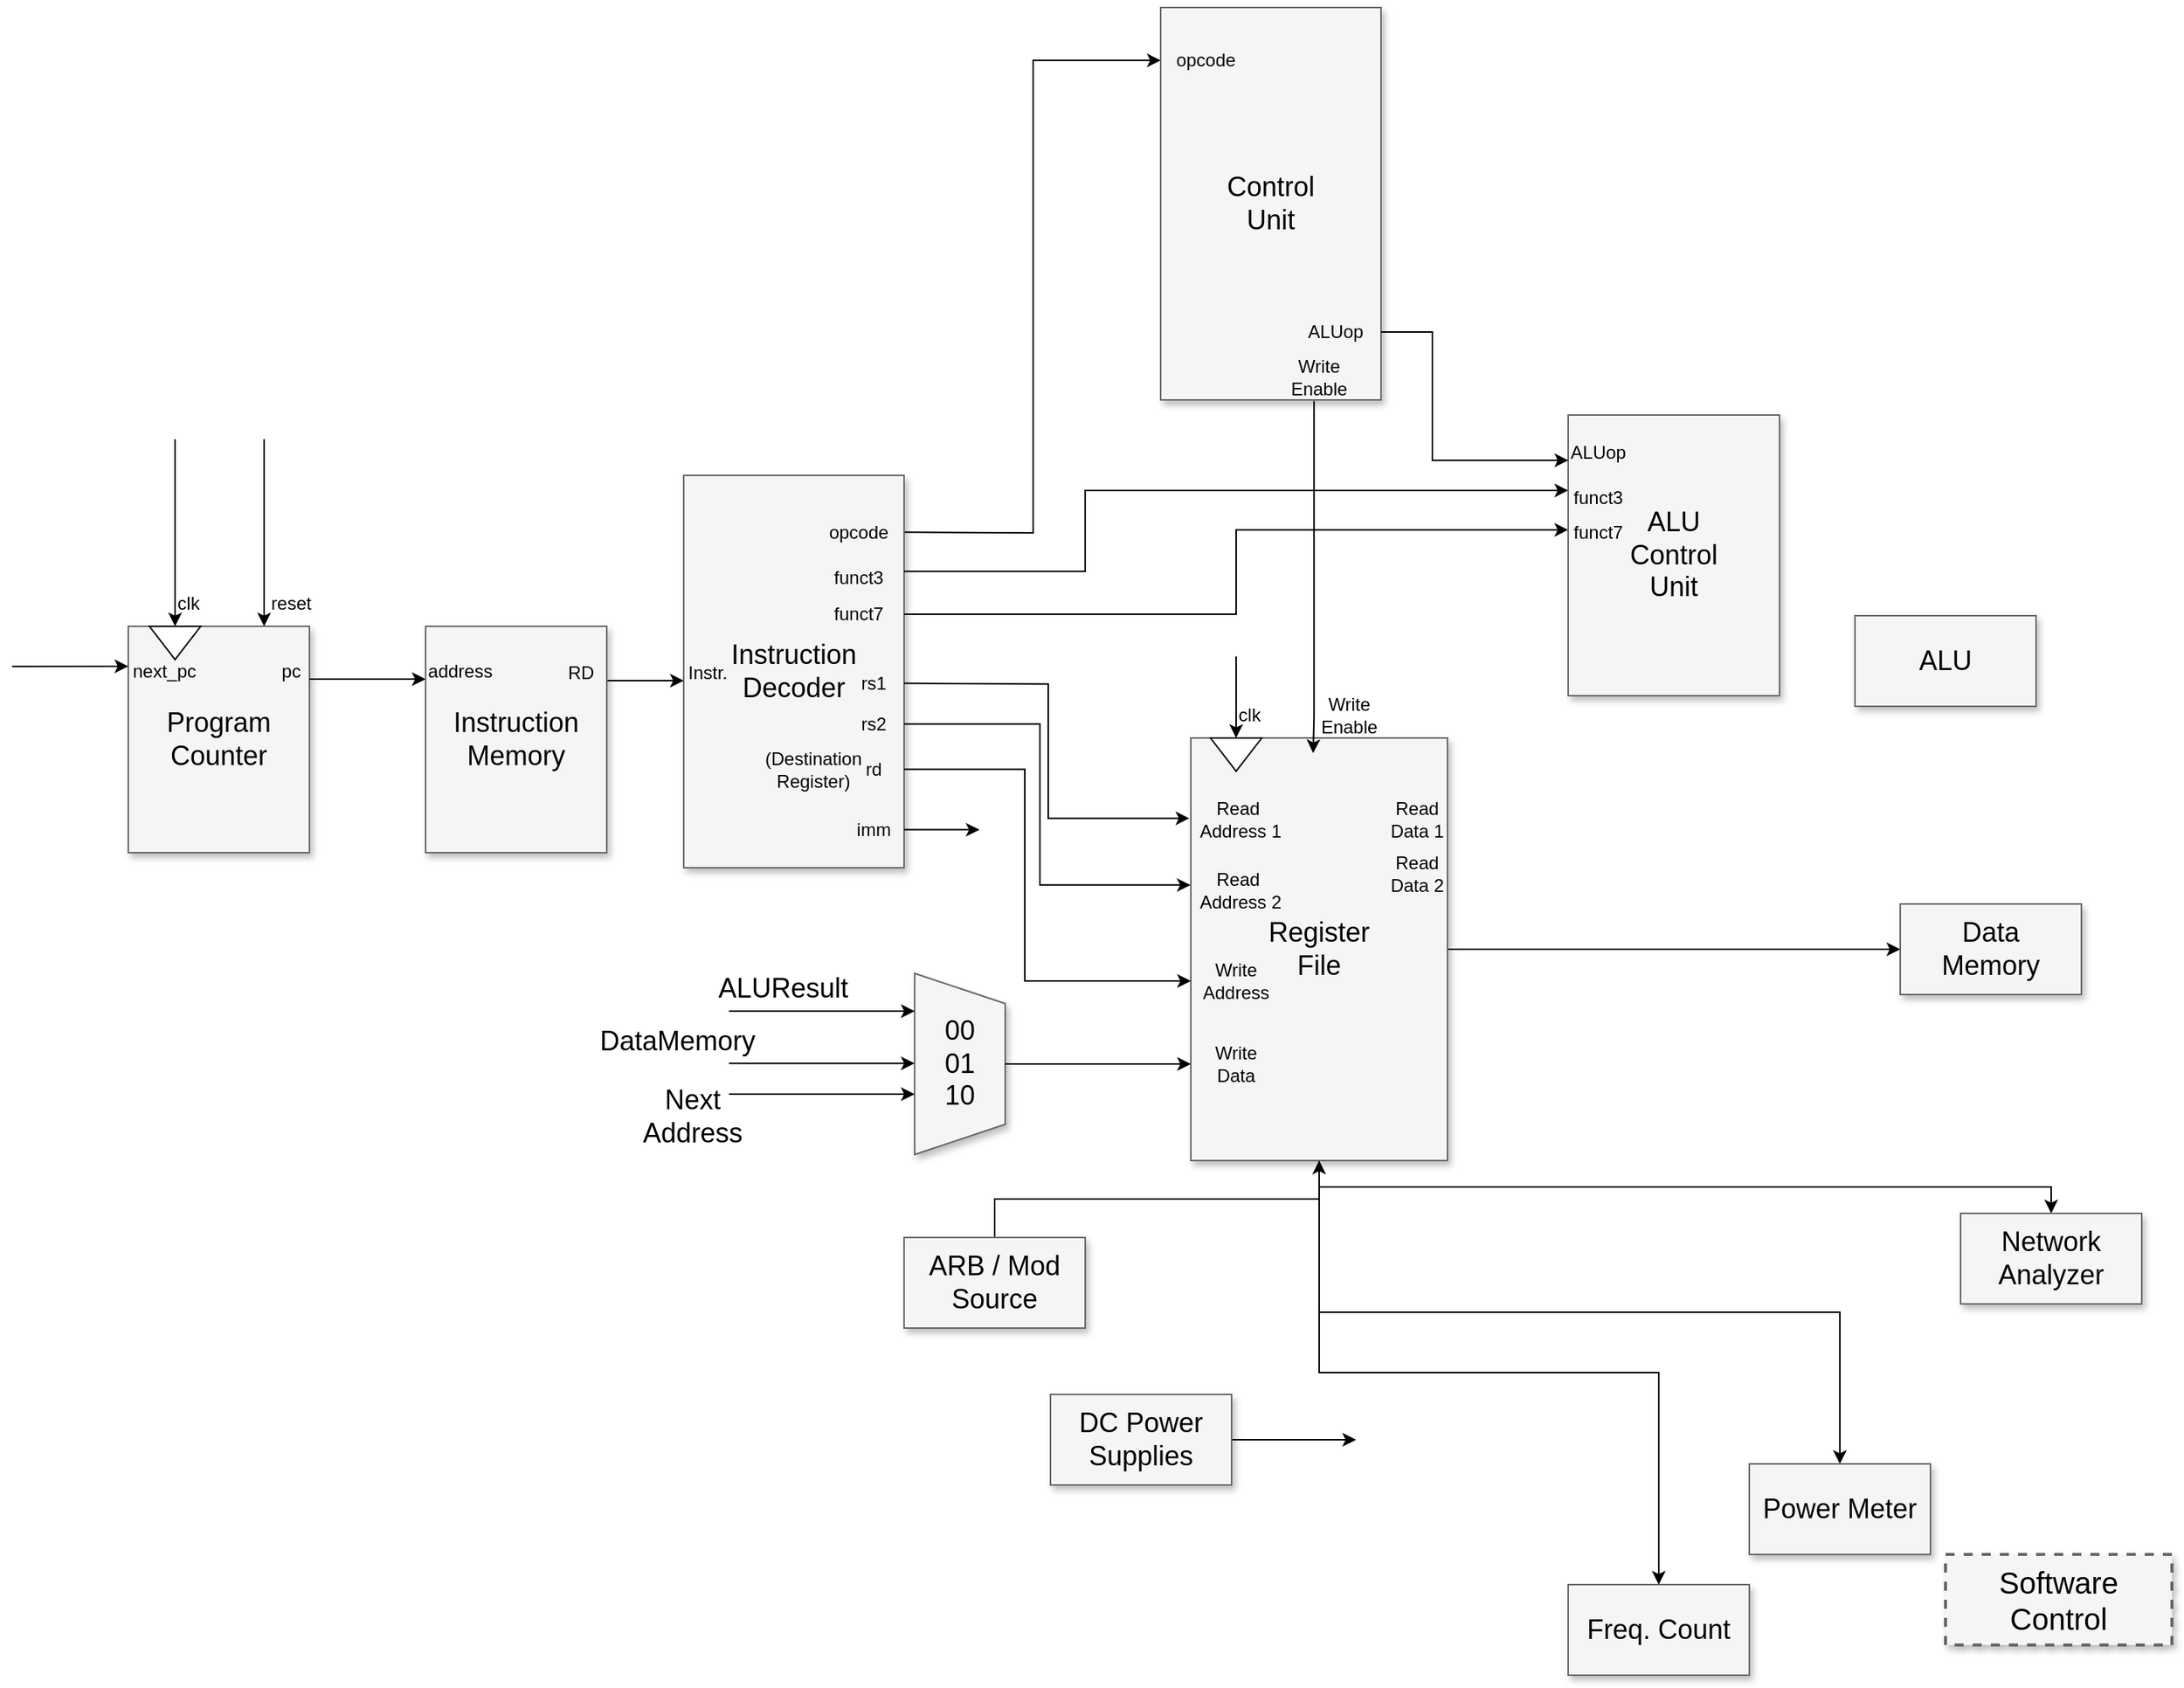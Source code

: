 <mxfile version="25.0.3">
  <diagram name="Page-1" id="90a13364-a465-7bf4-72fc-28e22215d7a0">
    <mxGraphModel dx="893" dy="5920" grid="1" gridSize="10" guides="1" tooltips="1" connect="1" arrows="1" fold="1" page="1" pageScale="1.5" pageWidth="4681" pageHeight="3300" background="none" math="0" shadow="0">
      <root>
        <mxCell id="0" style=";html=1;" />
        <mxCell id="1" style=";html=1;" parent="0" />
        <mxCell id="3a17f1ce550125da-1" value="Software Control" style="whiteSpace=wrap;html=1;shadow=1;fontSize=20;fillColor=#f5f5f5;strokeColor=#666666;strokeWidth=2;dashed=1;" parent="1" vertex="1">
          <mxGeometry x="1700" y="1025" width="150" height="60" as="geometry" />
        </mxCell>
        <mxCell id="3a17f1ce550125da-13" style="edgeStyle=elbowEdgeStyle;rounded=0;html=1;startArrow=none;startFill=0;jettySize=auto;orthogonalLoop=1;fontSize=18;elbow=vertical;" parent="1" source="3a17f1ce550125da-2" target="3a17f1ce550125da-4" edge="1">
          <mxGeometry relative="1" as="geometry" />
        </mxCell>
        <mxCell id="3a17f1ce550125da-14" style="edgeStyle=elbowEdgeStyle;rounded=0;html=1;startArrow=none;startFill=0;jettySize=auto;orthogonalLoop=1;fontSize=18;elbow=vertical;" parent="1" source="3a17f1ce550125da-2" target="3a17f1ce550125da-5" edge="1">
          <mxGeometry relative="1" as="geometry" />
        </mxCell>
        <mxCell id="3a17f1ce550125da-15" style="edgeStyle=elbowEdgeStyle;rounded=0;html=1;startArrow=none;startFill=0;jettySize=auto;orthogonalLoop=1;fontSize=18;elbow=vertical;" parent="1" source="3a17f1ce550125da-2" target="3a17f1ce550125da-6" edge="1">
          <mxGeometry relative="1" as="geometry" />
        </mxCell>
        <mxCell id="3a17f1ce550125da-16" style="edgeStyle=elbowEdgeStyle;rounded=0;html=1;startArrow=none;startFill=0;jettySize=auto;orthogonalLoop=1;fontSize=18;elbow=vertical;" parent="1" source="3a17f1ce550125da-2" target="3a17f1ce550125da-7" edge="1">
          <mxGeometry relative="1" as="geometry" />
        </mxCell>
        <mxCell id="3a17f1ce550125da-2" value="Register&lt;div&gt;File&lt;/div&gt;" style="whiteSpace=wrap;html=1;shadow=1;fontSize=18;fillColor=#f5f5f5;strokeColor=#666666;" parent="1" vertex="1">
          <mxGeometry x="1200" y="484" width="170" height="280" as="geometry" />
        </mxCell>
        <mxCell id="3a17f1ce550125da-4" value="Data&lt;div&gt;Memory&lt;/div&gt;" style="whiteSpace=wrap;html=1;shadow=1;fontSize=18;fillColor=#f5f5f5;strokeColor=#666666;" parent="1" vertex="1">
          <mxGeometry x="1670" y="594" width="120" height="60" as="geometry" />
        </mxCell>
        <mxCell id="3a17f1ce550125da-5" value="Network Analyzer" style="whiteSpace=wrap;html=1;shadow=1;fontSize=18;fillColor=#f5f5f5;strokeColor=#666666;" parent="1" vertex="1">
          <mxGeometry x="1710" y="799" width="120" height="60" as="geometry" />
        </mxCell>
        <mxCell id="3a17f1ce550125da-6" value="Power Meter" style="whiteSpace=wrap;html=1;shadow=1;fontSize=18;fillColor=#f5f5f5;strokeColor=#666666;" parent="1" vertex="1">
          <mxGeometry x="1570" y="965" width="120" height="60" as="geometry" />
        </mxCell>
        <mxCell id="3a17f1ce550125da-7" value="Freq. Count" style="whiteSpace=wrap;html=1;shadow=1;fontSize=18;fillColor=#f5f5f5;strokeColor=#666666;" parent="1" vertex="1">
          <mxGeometry x="1450" y="1045" width="120" height="60" as="geometry" />
        </mxCell>
        <mxCell id="3a17f1ce550125da-20" style="edgeStyle=elbowEdgeStyle;rounded=0;html=1;startArrow=none;startFill=0;jettySize=auto;orthogonalLoop=1;fontSize=18;elbow=vertical;" parent="1" source="0RyyWnerKbfPe0gcl8zv-1" edge="1">
          <mxGeometry relative="1" as="geometry">
            <Array as="points">
              <mxPoint x="856" y="446" />
              <mxPoint x="973" y="480" />
            </Array>
            <mxPoint x="864" y="446" as="targetPoint" />
          </mxGeometry>
        </mxCell>
        <mxCell id="3a17f1ce550125da-8" value="Program&lt;div&gt;Counter&lt;/div&gt;" style="whiteSpace=wrap;html=1;shadow=1;fontSize=18;fillColor=#f5f5f5;strokeColor=#666666;" parent="1" vertex="1">
          <mxGeometry x="496" y="410" width="120" height="150" as="geometry" />
        </mxCell>
        <mxCell id="3a17f1ce550125da-21" style="edgeStyle=elbowEdgeStyle;rounded=0;html=1;startArrow=none;startFill=0;jettySize=auto;orthogonalLoop=1;fontSize=18;elbow=vertical;" parent="1" source="3a17f1ce550125da-9" target="3a17f1ce550125da-2" edge="1">
          <mxGeometry relative="1" as="geometry" />
        </mxCell>
        <mxCell id="3a17f1ce550125da-9" value="ARB / Mod Source" style="whiteSpace=wrap;html=1;shadow=1;fontSize=18;fillColor=#f5f5f5;strokeColor=#666666;" parent="1" vertex="1">
          <mxGeometry x="1010" y="815" width="120" height="60" as="geometry" />
        </mxCell>
        <mxCell id="3a17f1ce550125da-18" style="edgeStyle=elbowEdgeStyle;rounded=0;html=1;startArrow=none;startFill=0;jettySize=auto;orthogonalLoop=1;fontSize=18;elbow=vertical;" parent="1" source="3a17f1ce550125da-11" edge="1">
          <mxGeometry relative="1" as="geometry">
            <mxPoint x="1309.5" y="949" as="targetPoint" />
          </mxGeometry>
        </mxCell>
        <mxCell id="3a17f1ce550125da-11" value="DC Power Supplies" style="whiteSpace=wrap;html=1;shadow=1;fontSize=18;fillColor=#f5f5f5;strokeColor=#666666;" parent="1" vertex="1">
          <mxGeometry x="1107" y="919" width="120" height="60" as="geometry" />
        </mxCell>
        <mxCell id="0RyyWnerKbfPe0gcl8zv-2" value="" style="edgeStyle=elbowEdgeStyle;rounded=0;html=1;startArrow=none;startFill=0;jettySize=auto;orthogonalLoop=1;fontSize=18;elbow=vertical;" parent="1" edge="1">
          <mxGeometry relative="1" as="geometry">
            <Array as="points" />
            <mxPoint x="616" y="445.0" as="sourcePoint" />
            <mxPoint x="693" y="445.0" as="targetPoint" />
          </mxGeometry>
        </mxCell>
        <mxCell id="0RyyWnerKbfPe0gcl8zv-1" value="Instruction&lt;div&gt;Memory&lt;/div&gt;" style="whiteSpace=wrap;html=1;shadow=1;fontSize=18;fillColor=#f5f5f5;strokeColor=#666666;" parent="1" vertex="1">
          <mxGeometry x="693" y="410" width="120" height="150" as="geometry" />
        </mxCell>
        <mxCell id="0RyyWnerKbfPe0gcl8zv-3" value="address" style="text;html=1;align=center;verticalAlign=middle;whiteSpace=wrap;rounded=0;" parent="1" vertex="1">
          <mxGeometry x="686" y="425" width="60" height="30" as="geometry" />
        </mxCell>
        <mxCell id="0RyyWnerKbfPe0gcl8zv-4" value="RD" style="text;html=1;align=center;verticalAlign=middle;whiteSpace=wrap;rounded=0;" parent="1" vertex="1">
          <mxGeometry x="766" y="426" width="60" height="30" as="geometry" />
        </mxCell>
        <mxCell id="0RyyWnerKbfPe0gcl8zv-6" value="" style="edgeStyle=elbowEdgeStyle;rounded=0;html=1;startArrow=none;startFill=0;jettySize=auto;orthogonalLoop=1;fontSize=18;elbow=vertical;" parent="1" edge="1">
          <mxGeometry relative="1" as="geometry">
            <Array as="points" />
            <mxPoint x="419" y="436.67" as="sourcePoint" />
            <mxPoint x="496" y="436.67" as="targetPoint" />
          </mxGeometry>
        </mxCell>
        <mxCell id="0RyyWnerKbfPe0gcl8zv-7" value="next_pc" style="text;html=1;align=center;verticalAlign=middle;whiteSpace=wrap;rounded=0;" parent="1" vertex="1">
          <mxGeometry x="490" y="425" width="60" height="30" as="geometry" />
        </mxCell>
        <mxCell id="0RyyWnerKbfPe0gcl8zv-8" value="pc" style="text;html=1;align=center;verticalAlign=middle;whiteSpace=wrap;rounded=0;" parent="1" vertex="1">
          <mxGeometry x="574" y="425" width="60" height="30" as="geometry" />
        </mxCell>
        <mxCell id="0RyyWnerKbfPe0gcl8zv-10" value="" style="edgeStyle=elbowEdgeStyle;rounded=0;html=1;startArrow=none;startFill=0;jettySize=auto;orthogonalLoop=1;fontSize=18;elbow=vertical;entryX=0.25;entryY=0;entryDx=0;entryDy=0;" parent="1" edge="1">
          <mxGeometry relative="1" as="geometry">
            <Array as="points">
              <mxPoint x="537" y="386" />
            </Array>
            <mxPoint x="527" y="286" as="sourcePoint" />
            <mxPoint x="527" y="410" as="targetPoint" />
          </mxGeometry>
        </mxCell>
        <mxCell id="0RyyWnerKbfPe0gcl8zv-11" value="" style="triangle;whiteSpace=wrap;html=1;rotation=90;" parent="1" vertex="1">
          <mxGeometry x="516" y="404" width="22" height="34" as="geometry" />
        </mxCell>
        <mxCell id="0RyyWnerKbfPe0gcl8zv-12" value="clk" style="text;html=1;align=center;verticalAlign=middle;whiteSpace=wrap;rounded=0;" parent="1" vertex="1">
          <mxGeometry x="506" y="380" width="60" height="30" as="geometry" />
        </mxCell>
        <mxCell id="0RyyWnerKbfPe0gcl8zv-13" value="" style="edgeStyle=elbowEdgeStyle;rounded=0;html=1;startArrow=none;startFill=0;jettySize=auto;orthogonalLoop=1;fontSize=18;elbow=vertical;entryX=0.75;entryY=0;entryDx=0;entryDy=0;" parent="1" target="3a17f1ce550125da-8" edge="1">
          <mxGeometry relative="1" as="geometry">
            <Array as="points" />
            <mxPoint x="586" y="286" as="sourcePoint" />
            <mxPoint x="615" y="356" as="targetPoint" />
          </mxGeometry>
        </mxCell>
        <mxCell id="0RyyWnerKbfPe0gcl8zv-14" value="reset" style="text;html=1;align=center;verticalAlign=middle;whiteSpace=wrap;rounded=0;" parent="1" vertex="1">
          <mxGeometry x="574" y="380" width="60" height="30" as="geometry" />
        </mxCell>
        <mxCell id="JqTOLJbfiFGYhZ1s0W8t-1" value="" style="edgeStyle=elbowEdgeStyle;rounded=0;html=1;startArrow=none;startFill=0;jettySize=auto;orthogonalLoop=1;fontSize=18;elbow=vertical;entryX=0.25;entryY=0;entryDx=0;entryDy=0;" parent="1" edge="1">
          <mxGeometry relative="1" as="geometry">
            <Array as="points">
              <mxPoint x="1240" y="460" />
            </Array>
            <mxPoint x="1230" y="430" as="sourcePoint" />
            <mxPoint x="1230" y="484" as="targetPoint" />
          </mxGeometry>
        </mxCell>
        <mxCell id="JqTOLJbfiFGYhZ1s0W8t-2" value="" style="triangle;whiteSpace=wrap;html=1;rotation=90;" parent="1" vertex="1">
          <mxGeometry x="1219" y="478" width="22" height="34" as="geometry" />
        </mxCell>
        <mxCell id="JqTOLJbfiFGYhZ1s0W8t-3" value="clk" style="text;html=1;align=center;verticalAlign=middle;whiteSpace=wrap;rounded=0;" parent="1" vertex="1">
          <mxGeometry x="1209" y="454" width="60" height="30" as="geometry" />
        </mxCell>
        <mxCell id="JqTOLJbfiFGYhZ1s0W8t-5" value="Read&amp;nbsp;&lt;div&gt;Address 1&lt;/div&gt;" style="text;html=1;align=center;verticalAlign=middle;whiteSpace=wrap;rounded=0;" parent="1" vertex="1">
          <mxGeometry x="1203" y="523" width="60" height="30" as="geometry" />
        </mxCell>
        <mxCell id="JqTOLJbfiFGYhZ1s0W8t-6" style="edgeStyle=orthogonalEdgeStyle;rounded=0;orthogonalLoop=1;jettySize=auto;html=1;exitX=0.5;exitY=1;exitDx=0;exitDy=0;" parent="1" source="JqTOLJbfiFGYhZ1s0W8t-5" target="JqTOLJbfiFGYhZ1s0W8t-5" edge="1">
          <mxGeometry relative="1" as="geometry" />
        </mxCell>
        <mxCell id="JqTOLJbfiFGYhZ1s0W8t-8" value="Read&amp;nbsp;&lt;div&gt;Address 2&lt;/div&gt;" style="text;html=1;align=center;verticalAlign=middle;whiteSpace=wrap;rounded=0;" parent="1" vertex="1">
          <mxGeometry x="1203" y="570" width="60" height="30" as="geometry" />
        </mxCell>
        <mxCell id="JqTOLJbfiFGYhZ1s0W8t-10" value="Write&lt;div&gt;Address&lt;/div&gt;" style="text;html=1;align=center;verticalAlign=middle;whiteSpace=wrap;rounded=0;" parent="1" vertex="1">
          <mxGeometry x="1200" y="625" width="60" height="40" as="geometry" />
        </mxCell>
        <mxCell id="JqTOLJbfiFGYhZ1s0W8t-13" value="Write&lt;div&gt;Data&lt;/div&gt;" style="text;html=1;align=center;verticalAlign=middle;whiteSpace=wrap;rounded=0;" parent="1" vertex="1">
          <mxGeometry x="1200" y="680" width="60" height="40" as="geometry" />
        </mxCell>
        <mxCell id="JqTOLJbfiFGYhZ1s0W8t-14" value="" style="edgeStyle=elbowEdgeStyle;rounded=0;html=1;startArrow=none;startFill=0;jettySize=auto;orthogonalLoop=1;fontSize=18;elbow=vertical;entryX=0.25;entryY=0;entryDx=0;entryDy=0;exitX=0.696;exitY=1.003;exitDx=0;exitDy=0;exitPerimeter=0;" parent="1" edge="1" source="-hvyRLRQOOJ3VwnVLbOB-47">
          <mxGeometry relative="1" as="geometry">
            <Array as="points">
              <mxPoint x="1291" y="470" />
            </Array>
            <mxPoint x="1281" y="370" as="sourcePoint" />
            <mxPoint x="1281" y="494" as="targetPoint" />
          </mxGeometry>
        </mxCell>
        <mxCell id="JqTOLJbfiFGYhZ1s0W8t-15" value="Write&lt;br&gt;Enable" style="text;html=1;align=center;verticalAlign=middle;whiteSpace=wrap;rounded=0;" parent="1" vertex="1">
          <mxGeometry x="1275" y="454" width="60" height="30" as="geometry" />
        </mxCell>
        <mxCell id="JqTOLJbfiFGYhZ1s0W8t-16" value="Read&lt;br&gt;Data 1" style="text;html=1;align=center;verticalAlign=middle;whiteSpace=wrap;rounded=0;" parent="1" vertex="1">
          <mxGeometry x="1320" y="523" width="60" height="30" as="geometry" />
        </mxCell>
        <mxCell id="JqTOLJbfiFGYhZ1s0W8t-17" value="Read&lt;br&gt;Data 2" style="text;html=1;align=center;verticalAlign=middle;whiteSpace=wrap;rounded=0;" parent="1" vertex="1">
          <mxGeometry x="1320" y="559" width="60" height="30" as="geometry" />
        </mxCell>
        <mxCell id="-hvyRLRQOOJ3VwnVLbOB-4" style="edgeStyle=orthogonalEdgeStyle;rounded=0;orthogonalLoop=1;jettySize=auto;html=1;entryX=0;entryY=0.5;entryDx=0;entryDy=0;" edge="1" parent="1" target="-hvyRLRQOOJ3VwnVLbOB-49">
          <mxGeometry relative="1" as="geometry">
            <mxPoint x="1060" y="347.62" as="targetPoint" />
            <mxPoint x="1010" y="347.62" as="sourcePoint" />
          </mxGeometry>
        </mxCell>
        <mxCell id="-hvyRLRQOOJ3VwnVLbOB-1" value="Instruction&lt;div&gt;Decoder&lt;/div&gt;" style="whiteSpace=wrap;html=1;shadow=1;fontSize=18;fillColor=#f5f5f5;strokeColor=#666666;" vertex="1" parent="1">
          <mxGeometry x="864" y="310" width="146" height="260" as="geometry" />
        </mxCell>
        <mxCell id="-hvyRLRQOOJ3VwnVLbOB-2" value="Instr." style="text;html=1;align=center;verticalAlign=middle;whiteSpace=wrap;rounded=0;" vertex="1" parent="1">
          <mxGeometry x="850" y="426" width="60" height="30" as="geometry" />
        </mxCell>
        <mxCell id="-hvyRLRQOOJ3VwnVLbOB-6" value="opcode" style="text;html=1;align=center;verticalAlign=middle;whiteSpace=wrap;rounded=0;" vertex="1" parent="1">
          <mxGeometry x="950" y="333" width="60" height="30" as="geometry" />
        </mxCell>
        <mxCell id="-hvyRLRQOOJ3VwnVLbOB-7" value="rs1" style="text;html=1;align=center;verticalAlign=middle;whiteSpace=wrap;rounded=0;" vertex="1" parent="1">
          <mxGeometry x="960" y="433" width="60" height="30" as="geometry" />
        </mxCell>
        <mxCell id="-hvyRLRQOOJ3VwnVLbOB-8" value="rs2" style="text;html=1;align=center;verticalAlign=middle;whiteSpace=wrap;rounded=0;" vertex="1" parent="1">
          <mxGeometry x="960" y="460" width="60" height="30" as="geometry" />
        </mxCell>
        <mxCell id="-hvyRLRQOOJ3VwnVLbOB-9" value="rd" style="text;html=1;align=center;verticalAlign=middle;whiteSpace=wrap;rounded=0;" vertex="1" parent="1">
          <mxGeometry x="960" y="490" width="60" height="30" as="geometry" />
        </mxCell>
        <mxCell id="-hvyRLRQOOJ3VwnVLbOB-10" value="imm" style="text;html=1;align=center;verticalAlign=middle;whiteSpace=wrap;rounded=0;" vertex="1" parent="1">
          <mxGeometry x="960" y="530" width="60" height="30" as="geometry" />
        </mxCell>
        <mxCell id="-hvyRLRQOOJ3VwnVLbOB-11" value="funct3" style="text;html=1;align=center;verticalAlign=middle;whiteSpace=wrap;rounded=0;" vertex="1" parent="1">
          <mxGeometry x="950" y="363" width="60" height="30" as="geometry" />
        </mxCell>
        <mxCell id="-hvyRLRQOOJ3VwnVLbOB-15" style="edgeStyle=orthogonalEdgeStyle;rounded=0;orthogonalLoop=1;jettySize=auto;html=1;entryX=0;entryY=0.409;entryDx=0;entryDy=0;entryPerimeter=0;" edge="1" parent="1" source="-hvyRLRQOOJ3VwnVLbOB-12" target="-hvyRLRQOOJ3VwnVLbOB-56">
          <mxGeometry relative="1" as="geometry">
            <mxPoint x="1060.0" y="402" as="targetPoint" />
          </mxGeometry>
        </mxCell>
        <mxCell id="-hvyRLRQOOJ3VwnVLbOB-12" value="funct7" style="text;html=1;align=center;verticalAlign=middle;whiteSpace=wrap;rounded=0;" vertex="1" parent="1">
          <mxGeometry x="950" y="387" width="60" height="30" as="geometry" />
        </mxCell>
        <mxCell id="-hvyRLRQOOJ3VwnVLbOB-13" style="edgeStyle=orthogonalEdgeStyle;rounded=0;orthogonalLoop=1;jettySize=auto;html=1;entryX=0.167;entryY=0.333;entryDx=0;entryDy=0;entryPerimeter=0;" edge="1" parent="1" target="-hvyRLRQOOJ3VwnVLbOB-64">
          <mxGeometry relative="1" as="geometry">
            <mxPoint x="1060" y="373.62" as="targetPoint" />
            <mxPoint x="1010" y="373.62" as="sourcePoint" />
            <Array as="points">
              <mxPoint x="1130" y="374" />
              <mxPoint x="1130" y="320" />
            </Array>
          </mxGeometry>
        </mxCell>
        <mxCell id="-hvyRLRQOOJ3VwnVLbOB-17" style="edgeStyle=orthogonalEdgeStyle;rounded=0;orthogonalLoop=1;jettySize=auto;html=1;entryX=-0.006;entryY=0.19;entryDx=0;entryDy=0;entryPerimeter=0;" edge="1" parent="1" target="3a17f1ce550125da-2">
          <mxGeometry relative="1" as="geometry">
            <mxPoint x="1060.0" y="447.81" as="targetPoint" />
            <mxPoint x="1010" y="447.81" as="sourcePoint" />
          </mxGeometry>
        </mxCell>
        <mxCell id="-hvyRLRQOOJ3VwnVLbOB-18" style="edgeStyle=orthogonalEdgeStyle;rounded=0;orthogonalLoop=1;jettySize=auto;html=1;entryX=-0.001;entryY=0.348;entryDx=0;entryDy=0;entryPerimeter=0;" edge="1" parent="1" target="3a17f1ce550125da-2">
          <mxGeometry relative="1" as="geometry">
            <mxPoint x="1060.0" y="474.81" as="targetPoint" />
            <mxPoint x="1010" y="474.81" as="sourcePoint" />
            <Array as="points">
              <mxPoint x="1100" y="475" />
              <mxPoint x="1100" y="581" />
            </Array>
          </mxGeometry>
        </mxCell>
        <mxCell id="-hvyRLRQOOJ3VwnVLbOB-19" style="edgeStyle=orthogonalEdgeStyle;rounded=0;orthogonalLoop=1;jettySize=auto;html=1;entryX=0;entryY=0.5;entryDx=0;entryDy=0;" edge="1" parent="1" target="JqTOLJbfiFGYhZ1s0W8t-10">
          <mxGeometry relative="1" as="geometry">
            <mxPoint x="1060.0" y="504.81" as="targetPoint" />
            <mxPoint x="1010" y="504.81" as="sourcePoint" />
            <Array as="points">
              <mxPoint x="1090" y="505" />
              <mxPoint x="1090" y="645" />
            </Array>
          </mxGeometry>
        </mxCell>
        <mxCell id="-hvyRLRQOOJ3VwnVLbOB-20" style="edgeStyle=orthogonalEdgeStyle;rounded=0;orthogonalLoop=1;jettySize=auto;html=1;" edge="1" parent="1">
          <mxGeometry relative="1" as="geometry">
            <mxPoint x="1060.0" y="544.81" as="targetPoint" />
            <mxPoint x="1010" y="544.81" as="sourcePoint" />
          </mxGeometry>
        </mxCell>
        <mxCell id="-hvyRLRQOOJ3VwnVLbOB-21" value="(Destination&lt;div&gt;Register)&lt;/div&gt;" style="text;html=1;align=center;verticalAlign=middle;whiteSpace=wrap;rounded=0;" vertex="1" parent="1">
          <mxGeometry x="920" y="490" width="60" height="30" as="geometry" />
        </mxCell>
        <mxCell id="-hvyRLRQOOJ3VwnVLbOB-45" value="" style="group" vertex="1" connectable="0" parent="1">
          <mxGeometry x="1017" y="640" width="60" height="120" as="geometry" />
        </mxCell>
        <mxCell id="-hvyRLRQOOJ3VwnVLbOB-43" value="" style="shape=trapezoid;perimeter=trapezoidPerimeter;whiteSpace=wrap;html=1;fixedSize=1;shadow=1;strokeColor=#666666;align=center;verticalAlign=middle;fontFamily=Helvetica;fontSize=18;fontColor=default;fillColor=#f5f5f5;rotation=90;" vertex="1" parent="-hvyRLRQOOJ3VwnVLbOB-45">
          <mxGeometry x="-30" y="30" width="120" height="60" as="geometry" />
        </mxCell>
        <mxCell id="-hvyRLRQOOJ3VwnVLbOB-44" value="00&lt;div&gt;01&lt;/div&gt;&lt;div&gt;10&lt;/div&gt;" style="text;html=1;align=center;verticalAlign=middle;whiteSpace=wrap;rounded=0;fontFamily=Helvetica;fontSize=18;fontColor=default;" vertex="1" parent="-hvyRLRQOOJ3VwnVLbOB-45">
          <mxGeometry y="45" width="60" height="30" as="geometry" />
        </mxCell>
        <mxCell id="-hvyRLRQOOJ3VwnVLbOB-46" style="edgeStyle=orthogonalEdgeStyle;rounded=0;orthogonalLoop=1;jettySize=auto;html=1;entryX=0;entryY=0.5;entryDx=0;entryDy=0;fontFamily=Helvetica;fontSize=18;fontColor=default;" edge="1" parent="1" source="-hvyRLRQOOJ3VwnVLbOB-44" target="JqTOLJbfiFGYhZ1s0W8t-13">
          <mxGeometry relative="1" as="geometry" />
        </mxCell>
        <mxCell id="-hvyRLRQOOJ3VwnVLbOB-47" value="Control&lt;div&gt;Unit&lt;/div&gt;" style="whiteSpace=wrap;html=1;shadow=1;fontSize=18;fillColor=#f5f5f5;strokeColor=#666666;" vertex="1" parent="1">
          <mxGeometry x="1180" width="146" height="260" as="geometry" />
        </mxCell>
        <mxCell id="-hvyRLRQOOJ3VwnVLbOB-48" value="Write&lt;br&gt;Enable" style="text;html=1;align=center;verticalAlign=middle;whiteSpace=wrap;rounded=0;" vertex="1" parent="1">
          <mxGeometry x="1255" y="230" width="60" height="30" as="geometry" />
        </mxCell>
        <mxCell id="-hvyRLRQOOJ3VwnVLbOB-49" value="opcode" style="text;html=1;align=center;verticalAlign=middle;whiteSpace=wrap;rounded=0;" vertex="1" parent="1">
          <mxGeometry x="1180" y="20" width="60" height="30" as="geometry" />
        </mxCell>
        <mxCell id="-hvyRLRQOOJ3VwnVLbOB-50" style="edgeStyle=orthogonalEdgeStyle;rounded=0;orthogonalLoop=1;jettySize=auto;html=1;entryX=0;entryY=0.5;entryDx=0;entryDy=0;fontFamily=Helvetica;fontSize=18;fontColor=default;" edge="1" parent="1">
          <mxGeometry relative="1" as="geometry">
            <mxPoint x="894" y="665" as="sourcePoint" />
            <mxPoint x="1017" y="665" as="targetPoint" />
          </mxGeometry>
        </mxCell>
        <mxCell id="-hvyRLRQOOJ3VwnVLbOB-51" style="edgeStyle=orthogonalEdgeStyle;rounded=0;orthogonalLoop=1;jettySize=auto;html=1;entryX=0;entryY=0.5;entryDx=0;entryDy=0;fontFamily=Helvetica;fontSize=18;fontColor=default;" edge="1" parent="1">
          <mxGeometry relative="1" as="geometry">
            <mxPoint x="894" y="699.57" as="sourcePoint" />
            <mxPoint x="1017" y="699.57" as="targetPoint" />
          </mxGeometry>
        </mxCell>
        <mxCell id="-hvyRLRQOOJ3VwnVLbOB-52" style="edgeStyle=orthogonalEdgeStyle;rounded=0;orthogonalLoop=1;jettySize=auto;html=1;entryX=0;entryY=0.5;entryDx=0;entryDy=0;fontFamily=Helvetica;fontSize=18;fontColor=default;" edge="1" parent="1">
          <mxGeometry relative="1" as="geometry">
            <mxPoint x="894" y="720" as="sourcePoint" />
            <mxPoint x="1017" y="720" as="targetPoint" />
          </mxGeometry>
        </mxCell>
        <mxCell id="-hvyRLRQOOJ3VwnVLbOB-53" value="ALUResult" style="text;html=1;align=center;verticalAlign=middle;whiteSpace=wrap;rounded=0;fontFamily=Helvetica;fontSize=18;fontColor=default;" vertex="1" parent="1">
          <mxGeometry x="900" y="635" width="60" height="30" as="geometry" />
        </mxCell>
        <mxCell id="-hvyRLRQOOJ3VwnVLbOB-54" value="DataMemory" style="text;html=1;align=center;verticalAlign=middle;whiteSpace=wrap;rounded=0;fontFamily=Helvetica;fontSize=18;fontColor=default;" vertex="1" parent="1">
          <mxGeometry x="830" y="670" width="60" height="30" as="geometry" />
        </mxCell>
        <mxCell id="-hvyRLRQOOJ3VwnVLbOB-55" value="Next Address" style="text;html=1;align=center;verticalAlign=middle;whiteSpace=wrap;rounded=0;fontFamily=Helvetica;fontSize=18;fontColor=default;" vertex="1" parent="1">
          <mxGeometry x="840" y="720" width="60" height="30" as="geometry" />
        </mxCell>
        <mxCell id="-hvyRLRQOOJ3VwnVLbOB-56" value="ALU&lt;div&gt;Control&lt;/div&gt;&lt;div&gt;Unit&lt;/div&gt;" style="whiteSpace=wrap;html=1;shadow=1;fontSize=18;fillColor=#f5f5f5;strokeColor=#666666;" vertex="1" parent="1">
          <mxGeometry x="1450" y="270" width="140" height="186" as="geometry" />
        </mxCell>
        <mxCell id="-hvyRLRQOOJ3VwnVLbOB-57" value="ALU" style="whiteSpace=wrap;html=1;shadow=1;fontSize=18;fillColor=#f5f5f5;strokeColor=#666666;" vertex="1" parent="1">
          <mxGeometry x="1640" y="403" width="120" height="60" as="geometry" />
        </mxCell>
        <mxCell id="-hvyRLRQOOJ3VwnVLbOB-59" value="ALUop" style="text;html=1;align=center;verticalAlign=middle;whiteSpace=wrap;rounded=0;" vertex="1" parent="1">
          <mxGeometry x="1266" y="200" width="60" height="30" as="geometry" />
        </mxCell>
        <mxCell id="-hvyRLRQOOJ3VwnVLbOB-61" value="ALUop" style="text;html=1;align=center;verticalAlign=middle;whiteSpace=wrap;rounded=0;" vertex="1" parent="1">
          <mxGeometry x="1440" y="280" width="60" height="30" as="geometry" />
        </mxCell>
        <mxCell id="-hvyRLRQOOJ3VwnVLbOB-64" value="funct3" style="text;html=1;align=center;verticalAlign=middle;whiteSpace=wrap;rounded=0;" vertex="1" parent="1">
          <mxGeometry x="1440" y="310" width="60" height="30" as="geometry" />
        </mxCell>
        <mxCell id="-hvyRLRQOOJ3VwnVLbOB-65" value="funct7" style="text;html=1;align=center;verticalAlign=middle;whiteSpace=wrap;rounded=0;" vertex="1" parent="1">
          <mxGeometry x="1440" y="333" width="60" height="30" as="geometry" />
        </mxCell>
        <mxCell id="-hvyRLRQOOJ3VwnVLbOB-66" style="edgeStyle=orthogonalEdgeStyle;rounded=0;orthogonalLoop=1;jettySize=auto;html=1;entryX=0.167;entryY=0.667;entryDx=0;entryDy=0;entryPerimeter=0;fontFamily=Helvetica;fontSize=18;fontColor=default;" edge="1" parent="1" source="-hvyRLRQOOJ3VwnVLbOB-59" target="-hvyRLRQOOJ3VwnVLbOB-61">
          <mxGeometry relative="1" as="geometry">
            <Array as="points">
              <mxPoint x="1360" y="215" />
              <mxPoint x="1360" y="300" />
            </Array>
          </mxGeometry>
        </mxCell>
      </root>
    </mxGraphModel>
  </diagram>
</mxfile>
